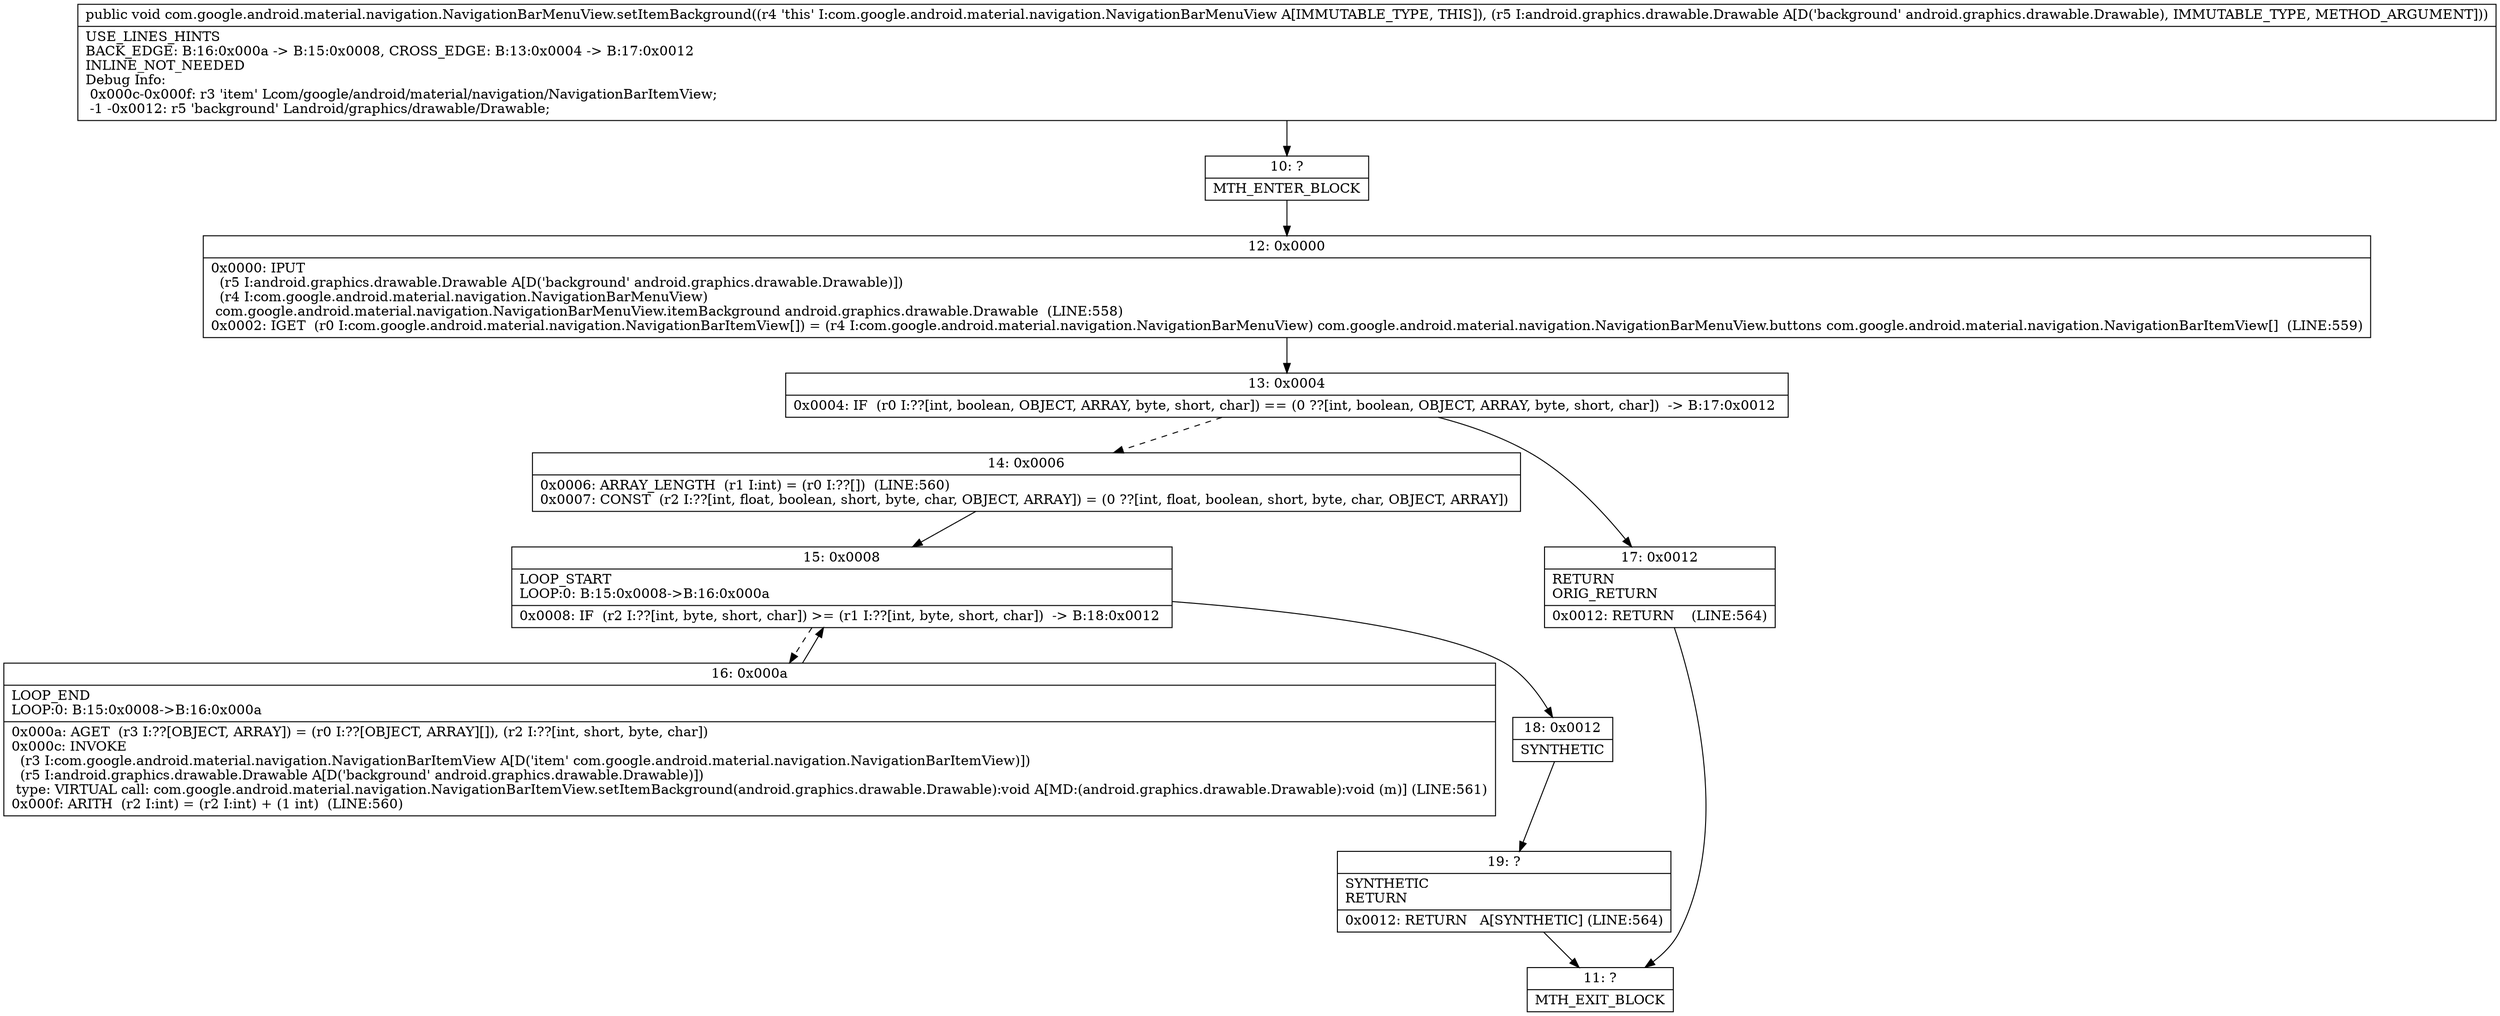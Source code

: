 digraph "CFG forcom.google.android.material.navigation.NavigationBarMenuView.setItemBackground(Landroid\/graphics\/drawable\/Drawable;)V" {
Node_10 [shape=record,label="{10\:\ ?|MTH_ENTER_BLOCK\l}"];
Node_12 [shape=record,label="{12\:\ 0x0000|0x0000: IPUT  \l  (r5 I:android.graphics.drawable.Drawable A[D('background' android.graphics.drawable.Drawable)])\l  (r4 I:com.google.android.material.navigation.NavigationBarMenuView)\l com.google.android.material.navigation.NavigationBarMenuView.itemBackground android.graphics.drawable.Drawable  (LINE:558)\l0x0002: IGET  (r0 I:com.google.android.material.navigation.NavigationBarItemView[]) = (r4 I:com.google.android.material.navigation.NavigationBarMenuView) com.google.android.material.navigation.NavigationBarMenuView.buttons com.google.android.material.navigation.NavigationBarItemView[]  (LINE:559)\l}"];
Node_13 [shape=record,label="{13\:\ 0x0004|0x0004: IF  (r0 I:??[int, boolean, OBJECT, ARRAY, byte, short, char]) == (0 ??[int, boolean, OBJECT, ARRAY, byte, short, char])  \-\> B:17:0x0012 \l}"];
Node_14 [shape=record,label="{14\:\ 0x0006|0x0006: ARRAY_LENGTH  (r1 I:int) = (r0 I:??[])  (LINE:560)\l0x0007: CONST  (r2 I:??[int, float, boolean, short, byte, char, OBJECT, ARRAY]) = (0 ??[int, float, boolean, short, byte, char, OBJECT, ARRAY]) \l}"];
Node_15 [shape=record,label="{15\:\ 0x0008|LOOP_START\lLOOP:0: B:15:0x0008\-\>B:16:0x000a\l|0x0008: IF  (r2 I:??[int, byte, short, char]) \>= (r1 I:??[int, byte, short, char])  \-\> B:18:0x0012 \l}"];
Node_16 [shape=record,label="{16\:\ 0x000a|LOOP_END\lLOOP:0: B:15:0x0008\-\>B:16:0x000a\l|0x000a: AGET  (r3 I:??[OBJECT, ARRAY]) = (r0 I:??[OBJECT, ARRAY][]), (r2 I:??[int, short, byte, char]) \l0x000c: INVOKE  \l  (r3 I:com.google.android.material.navigation.NavigationBarItemView A[D('item' com.google.android.material.navigation.NavigationBarItemView)])\l  (r5 I:android.graphics.drawable.Drawable A[D('background' android.graphics.drawable.Drawable)])\l type: VIRTUAL call: com.google.android.material.navigation.NavigationBarItemView.setItemBackground(android.graphics.drawable.Drawable):void A[MD:(android.graphics.drawable.Drawable):void (m)] (LINE:561)\l0x000f: ARITH  (r2 I:int) = (r2 I:int) + (1 int)  (LINE:560)\l}"];
Node_18 [shape=record,label="{18\:\ 0x0012|SYNTHETIC\l}"];
Node_19 [shape=record,label="{19\:\ ?|SYNTHETIC\lRETURN\l|0x0012: RETURN   A[SYNTHETIC] (LINE:564)\l}"];
Node_11 [shape=record,label="{11\:\ ?|MTH_EXIT_BLOCK\l}"];
Node_17 [shape=record,label="{17\:\ 0x0012|RETURN\lORIG_RETURN\l|0x0012: RETURN    (LINE:564)\l}"];
MethodNode[shape=record,label="{public void com.google.android.material.navigation.NavigationBarMenuView.setItemBackground((r4 'this' I:com.google.android.material.navigation.NavigationBarMenuView A[IMMUTABLE_TYPE, THIS]), (r5 I:android.graphics.drawable.Drawable A[D('background' android.graphics.drawable.Drawable), IMMUTABLE_TYPE, METHOD_ARGUMENT]))  | USE_LINES_HINTS\lBACK_EDGE: B:16:0x000a \-\> B:15:0x0008, CROSS_EDGE: B:13:0x0004 \-\> B:17:0x0012\lINLINE_NOT_NEEDED\lDebug Info:\l  0x000c\-0x000f: r3 'item' Lcom\/google\/android\/material\/navigation\/NavigationBarItemView;\l  \-1 \-0x0012: r5 'background' Landroid\/graphics\/drawable\/Drawable;\l}"];
MethodNode -> Node_10;Node_10 -> Node_12;
Node_12 -> Node_13;
Node_13 -> Node_14[style=dashed];
Node_13 -> Node_17;
Node_14 -> Node_15;
Node_15 -> Node_16[style=dashed];
Node_15 -> Node_18;
Node_16 -> Node_15;
Node_18 -> Node_19;
Node_19 -> Node_11;
Node_17 -> Node_11;
}

